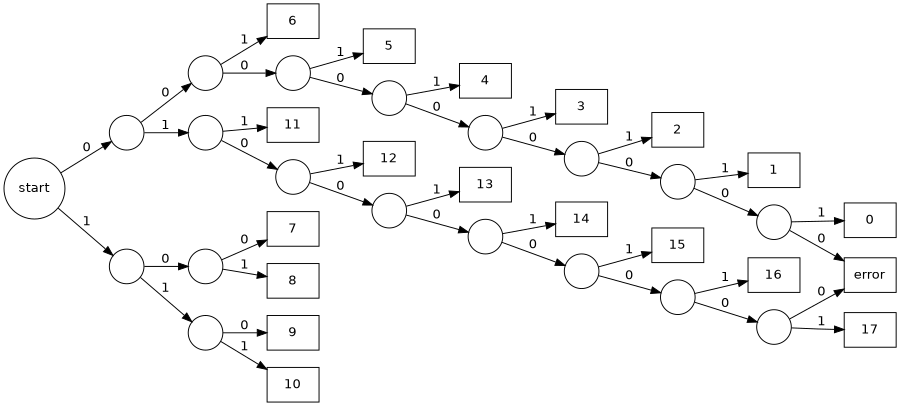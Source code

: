 digraph codebook1 {
  node [fontname="DejaVuSans"];
  edge [fontname="DejaVuSans"];
  margin = "0";
  size = "6,3";
  rankdir = "LR";

  n000000001 [shape=box,label="0"];
  n00000001 [shape=box,label="1"];
  n0000001 [shape=box,label="2"];
  n000001 [shape=box,label="3"];
  n00001 [shape=box,label="4"];
  n0001 [shape=box,label="5"];
  n001 [shape=box,label="6"];
  n100 [shape=box,label="7"];
  n101 [shape=box,label="8"];
  n110 [shape=box,label="9"];
  n111 [shape=box,label="10"];
  n011 [shape=box,label="11"];
  n0101 [shape=box,label="12"];
  n01001 [shape=box,label="13"];
  n010001 [shape=box,label="14"];
  n0100001 [shape=box,label="15"];
  n01000001 [shape=box,label="16"];
  n010000001 [shape=box,label="17"];

  start [shape=circle,label="start"];
  start -> n0 [label="0"];
  start -> n1 [label="1"];
  n0 [shape=circle,label=""];
  n1 [shape=circle,label=""];
  n00 [shape=circle,label=""];
  n01 [shape=circle,label=""];
  n0 -> n00 [label="0"];
  n0 -> n01 [label="1"];
  n10 [shape=circle,label=""];
  n11 [shape=circle,label=""];
  n1 -> n10 [label="0"];
  n1 -> n11 [label="1"];

  n00 -> n001 [label="1"]; /*done*/
  n00 -> n000 [label="0"];
  n01 -> n011 [label="1"]; /*done*/
  n01 -> n010 [label="0"];
  n10 -> n100 [label="0"]; /*done*/
  n10 -> n101 [label="1"]; /*done*/
  n11 -> n110 [label="0"]; /*done*/
  n11 -> n111 [label="1"]; /*done*/

  n000 [shape=circle,label=""];
  n000 -> n0000 [label="0"];
  n000 -> n0001 [label="1"]; /*done*/

  n0000 [shape=circle,label=""];
  n0000 -> n00000 [label="0"];
  n0000 -> n00001 [label="1"]; /*done*/

  n00000 [shape=circle,label=""];
  n00000 -> n000000 [label="0"];
  n00000 -> n000001 [label="1"]; /*done*/

  n000000 [shape=circle,label=""];
  n000000 -> n0000000 [label="0"];
  n000000 -> n0000001 [label="1"];

  n0000000 [shape=circle,label=""];
  n0000000 -> n00000000 [label="0"];
  n0000000 -> n00000001 [label="1"]; /*done*/

  n00000000 [shape=circle,label=""];
  /* n00000000 -> n000000000 [label="0"]; */
  n00000000 -> error [label="0"];
  n00000000 -> n000000001 [label="1"];

  /* n000000000 [shape=box,label="error"]; */

  n010 [shape=circle,label=""];
  n010 -> n0100 [label="0"];
  n010 -> n0101 [label="1"]; /*done*/

  n0100 [shape=circle,label=""];
  n0100 -> n01000 [label="0"];
  n0100 -> n01001 [label="1"]; /*done*/

  n01000 [shape=circle,label=""];
  n01000 -> n010000 [label="0"];
  n01000 -> n010001 [label="1"]; /*done*/

  n010000 [shape=circle,label=""];
  n010000 -> n0100000 [label="0"];
  n010000 -> n0100001 [label="1"]; /*done*/

  n0100000 [shape=circle,label=""];
  n0100000 -> n01000000 [label="0"];
  n0100000 -> n01000001 [label="1"]; /*done*/

  n01000000 [shape=circle,label=""];
  /*n01000000 -> n010000000 [label="0"];*/
  n01000000 -> error [label="0"];
  n01000000 -> n010000001 [label="1"]; /*done*/

  /*n010000000 [shape=box,label="error"];*/

  error [shape=box,label="error"];
}
